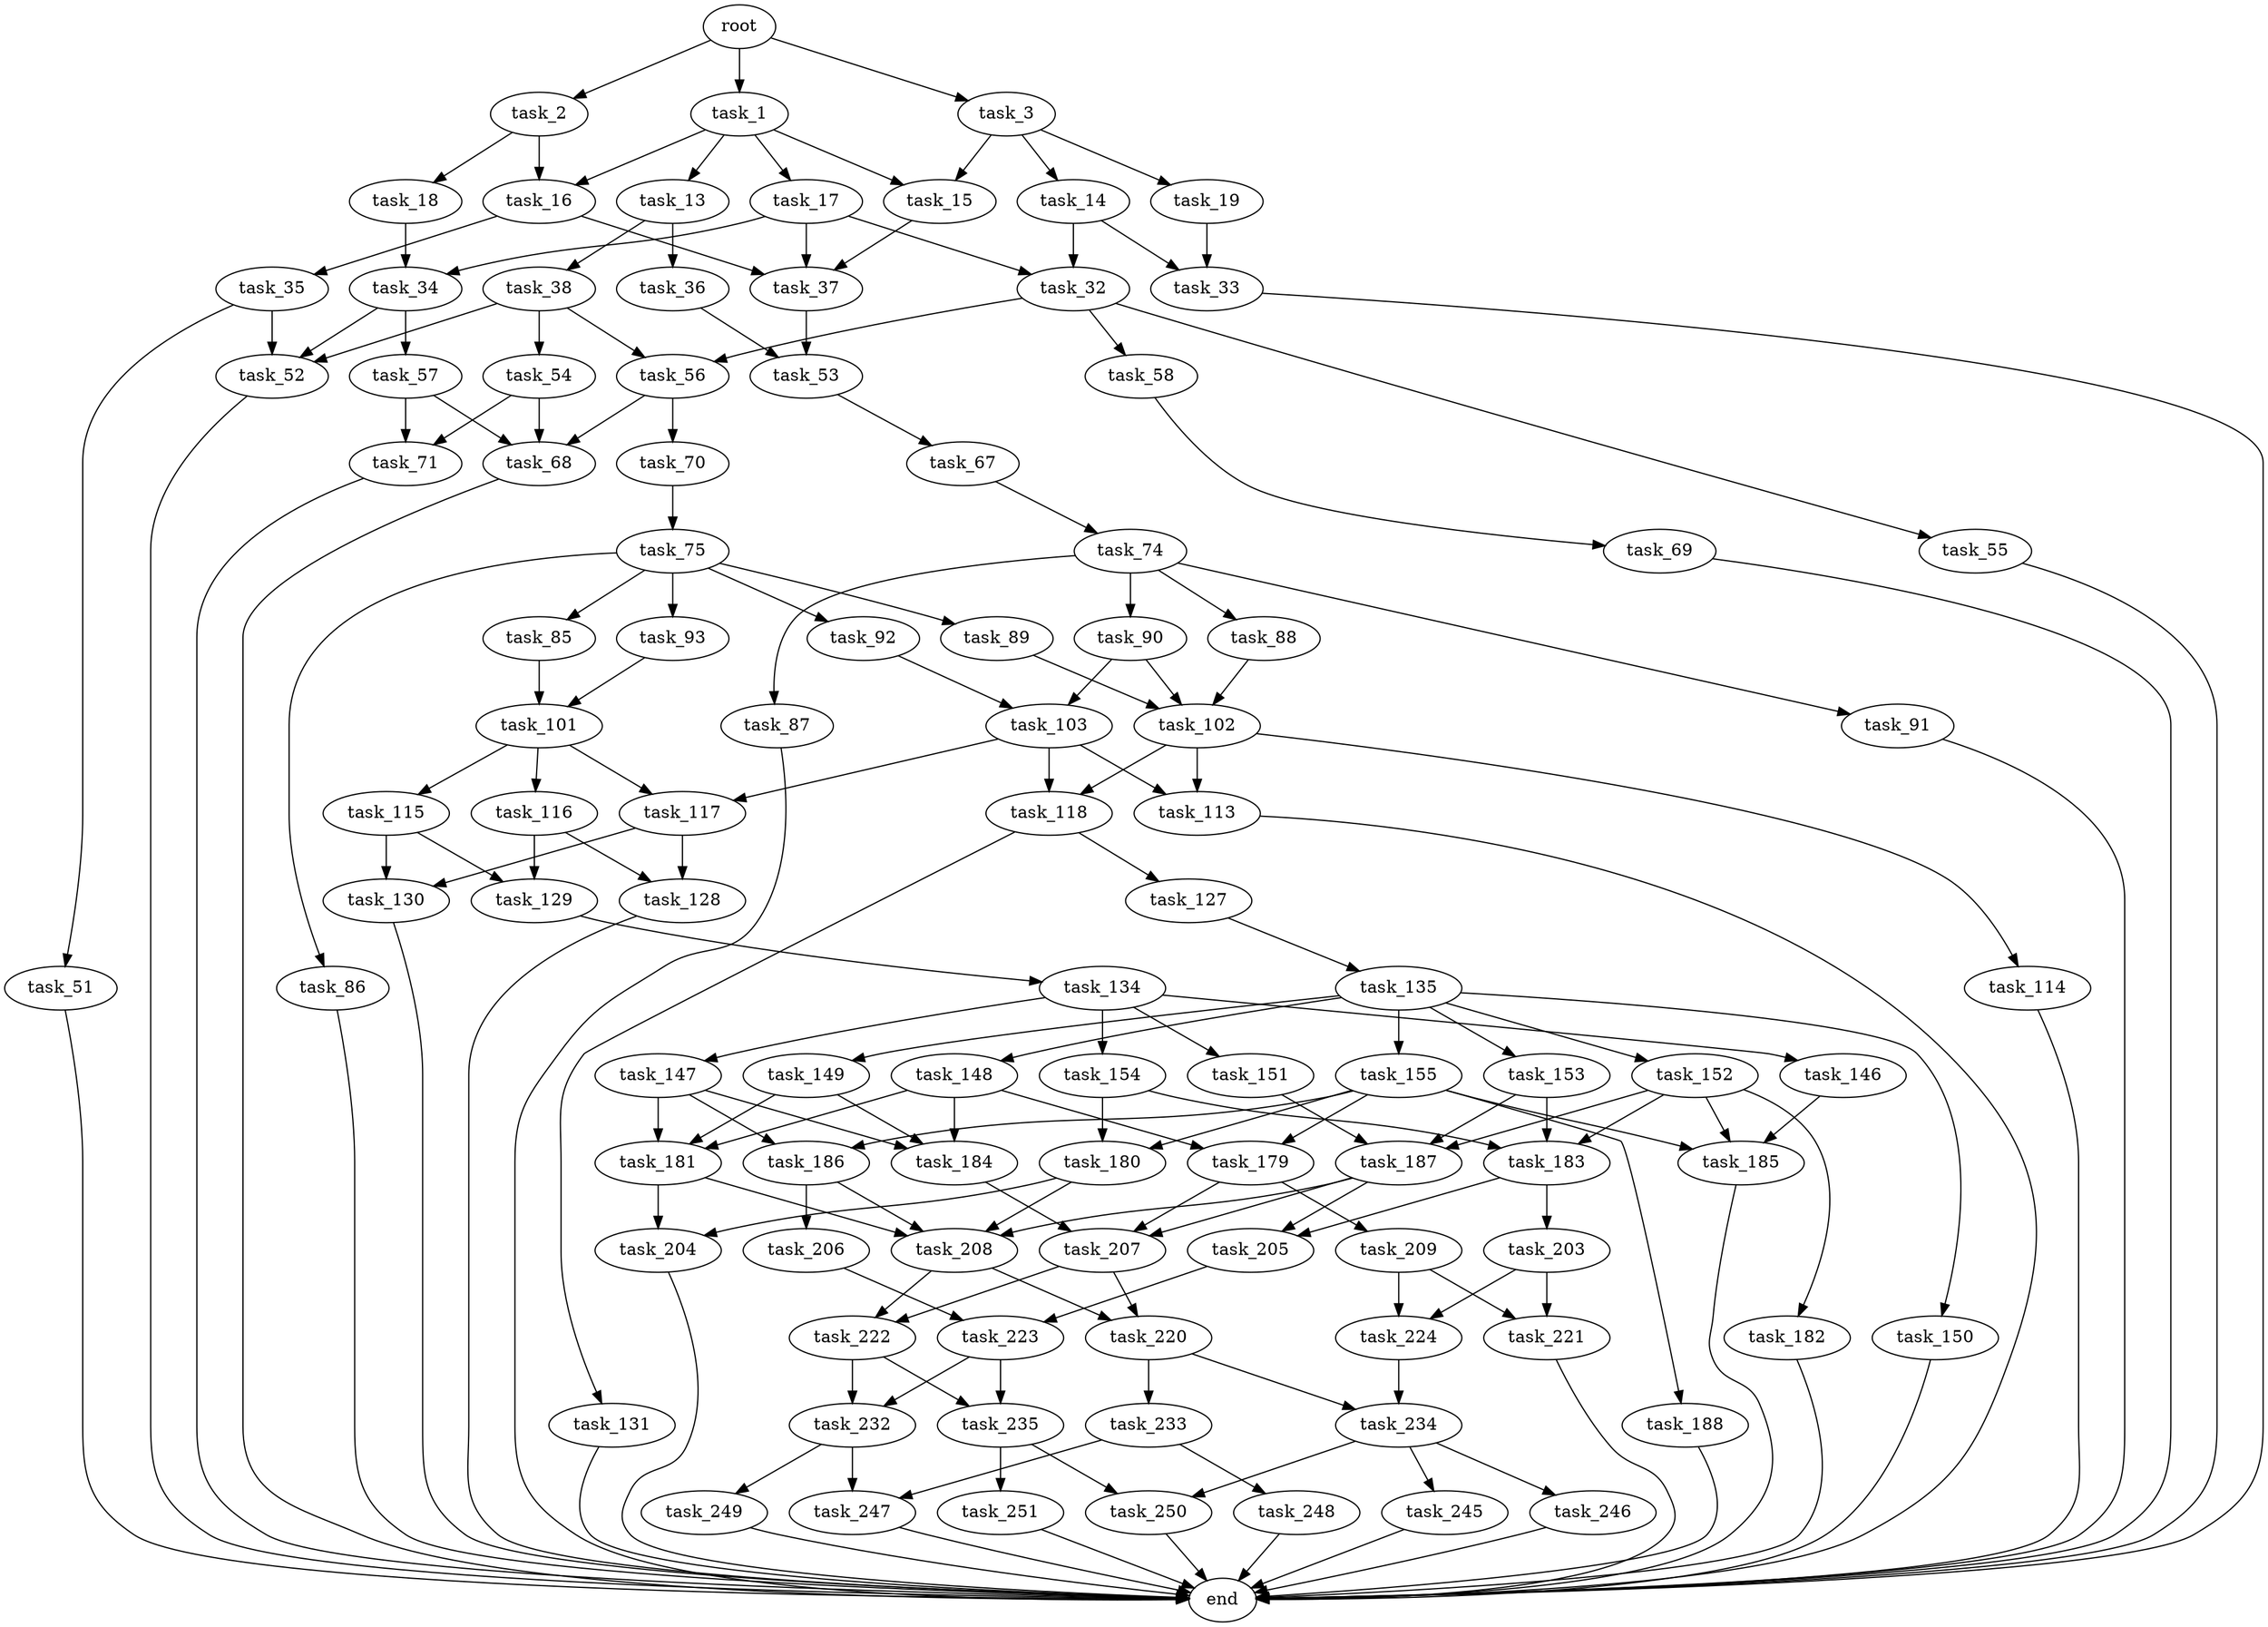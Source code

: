 digraph G {
  root [size="0.000000"];
  task_1 [size="5616305882.000000"];
  task_2 [size="8078648253.000000"];
  task_3 [size="28991029248.000000"];
  task_13 [size="76975945323.000000"];
  task_15 [size="10652505458.000000"];
  task_16 [size="226316632140.000000"];
  task_17 [size="231928233984.000000"];
  task_18 [size="1073741824000.000000"];
  task_14 [size="82286743539.000000"];
  task_19 [size="189689634625.000000"];
  task_36 [size="1073741824000.000000"];
  task_38 [size="25767590277.000000"];
  task_32 [size="29661535964.000000"];
  task_33 [size="129150979884.000000"];
  task_37 [size="231928233984.000000"];
  task_35 [size="299067982029.000000"];
  task_34 [size="338087025963.000000"];
  task_55 [size="541079103852.000000"];
  task_56 [size="28991029248.000000"];
  task_58 [size="43807900441.000000"];
  end [size="0.000000"];
  task_52 [size="231928233984.000000"];
  task_57 [size="368293445632.000000"];
  task_51 [size="13875323368.000000"];
  task_53 [size="68719476736.000000"];
  task_54 [size="1073741824000.000000"];
  task_67 [size="368293445632.000000"];
  task_68 [size="231928233984.000000"];
  task_71 [size="8589934592.000000"];
  task_70 [size="184396729800.000000"];
  task_69 [size="13059192517.000000"];
  task_74 [size="134217728000.000000"];
  task_75 [size="134217728000.000000"];
  task_87 [size="4506908718.000000"];
  task_88 [size="451769728383.000000"];
  task_90 [size="1073741824000.000000"];
  task_91 [size="649609939969.000000"];
  task_85 [size="24915467565.000000"];
  task_86 [size="103998216172.000000"];
  task_89 [size="78267365364.000000"];
  task_92 [size="368293445632.000000"];
  task_93 [size="48777180403.000000"];
  task_101 [size="131437419312.000000"];
  task_102 [size="549755813888.000000"];
  task_103 [size="554491477261.000000"];
  task_115 [size="39716495047.000000"];
  task_116 [size="231928233984.000000"];
  task_117 [size="134217728000.000000"];
  task_113 [size="28991029248.000000"];
  task_114 [size="13237898364.000000"];
  task_118 [size="8707762784.000000"];
  task_129 [size="1655064685.000000"];
  task_130 [size="423001630333.000000"];
  task_128 [size="782757789696.000000"];
  task_127 [size="198572382060.000000"];
  task_131 [size="490282757231.000000"];
  task_135 [size="782757789696.000000"];
  task_134 [size="549755813888.000000"];
  task_146 [size="782757789696.000000"];
  task_147 [size="134217728000.000000"];
  task_151 [size="1073741824000.000000"];
  task_154 [size="37530033450.000000"];
  task_148 [size="194074311609.000000"];
  task_149 [size="422815903051.000000"];
  task_150 [size="13823795031.000000"];
  task_152 [size="8589934592.000000"];
  task_153 [size="160301214552.000000"];
  task_155 [size="2533934392.000000"];
  task_185 [size="28991029248.000000"];
  task_181 [size="45668103063.000000"];
  task_184 [size="267325288395.000000"];
  task_186 [size="368293445632.000000"];
  task_179 [size="1307585973.000000"];
  task_187 [size="4001325196.000000"];
  task_182 [size="782757789696.000000"];
  task_183 [size="134217728000.000000"];
  task_180 [size="3709410877.000000"];
  task_188 [size="28991029248.000000"];
  task_207 [size="549755813888.000000"];
  task_209 [size="28991029248.000000"];
  task_204 [size="41465546358.000000"];
  task_208 [size="782757789696.000000"];
  task_203 [size="321870349632.000000"];
  task_205 [size="15235786781.000000"];
  task_206 [size="28991029248.000000"];
  task_221 [size="4852682454.000000"];
  task_224 [size="8401749646.000000"];
  task_223 [size="782757789696.000000"];
  task_220 [size="1363462164.000000"];
  task_222 [size="13025327062.000000"];
  task_233 [size="13358508048.000000"];
  task_234 [size="42500357469.000000"];
  task_232 [size="38893730088.000000"];
  task_235 [size="549755813888.000000"];
  task_247 [size="59246069817.000000"];
  task_249 [size="17708342561.000000"];
  task_248 [size="549755813888.000000"];
  task_245 [size="28991029248.000000"];
  task_246 [size="8692930681.000000"];
  task_250 [size="486893587344.000000"];
  task_251 [size="8589934592.000000"];

  root -> task_1 [size="1.000000"];
  root -> task_2 [size="1.000000"];
  root -> task_3 [size="1.000000"];
  task_1 -> task_13 [size="134217728.000000"];
  task_1 -> task_15 [size="134217728.000000"];
  task_1 -> task_16 [size="134217728.000000"];
  task_1 -> task_17 [size="134217728.000000"];
  task_2 -> task_16 [size="679477248.000000"];
  task_2 -> task_18 [size="679477248.000000"];
  task_3 -> task_14 [size="75497472.000000"];
  task_3 -> task_15 [size="75497472.000000"];
  task_3 -> task_19 [size="75497472.000000"];
  task_13 -> task_36 [size="301989888.000000"];
  task_13 -> task_38 [size="301989888.000000"];
  task_15 -> task_37 [size="209715200.000000"];
  task_16 -> task_35 [size="209715200.000000"];
  task_16 -> task_37 [size="209715200.000000"];
  task_17 -> task_32 [size="301989888.000000"];
  task_17 -> task_34 [size="301989888.000000"];
  task_17 -> task_37 [size="301989888.000000"];
  task_18 -> task_34 [size="838860800.000000"];
  task_14 -> task_32 [size="209715200.000000"];
  task_14 -> task_33 [size="209715200.000000"];
  task_19 -> task_33 [size="301989888.000000"];
  task_36 -> task_53 [size="838860800.000000"];
  task_38 -> task_52 [size="33554432.000000"];
  task_38 -> task_54 [size="33554432.000000"];
  task_38 -> task_56 [size="33554432.000000"];
  task_32 -> task_55 [size="536870912.000000"];
  task_32 -> task_56 [size="536870912.000000"];
  task_32 -> task_58 [size="536870912.000000"];
  task_33 -> end [size="1.000000"];
  task_37 -> task_53 [size="301989888.000000"];
  task_35 -> task_51 [size="838860800.000000"];
  task_35 -> task_52 [size="838860800.000000"];
  task_34 -> task_52 [size="679477248.000000"];
  task_34 -> task_57 [size="679477248.000000"];
  task_55 -> end [size="1.000000"];
  task_56 -> task_68 [size="75497472.000000"];
  task_56 -> task_70 [size="75497472.000000"];
  task_58 -> task_69 [size="838860800.000000"];
  task_52 -> end [size="1.000000"];
  task_57 -> task_68 [size="411041792.000000"];
  task_57 -> task_71 [size="411041792.000000"];
  task_51 -> end [size="1.000000"];
  task_53 -> task_67 [size="134217728.000000"];
  task_54 -> task_68 [size="838860800.000000"];
  task_54 -> task_71 [size="838860800.000000"];
  task_67 -> task_74 [size="411041792.000000"];
  task_68 -> end [size="1.000000"];
  task_71 -> end [size="1.000000"];
  task_70 -> task_75 [size="301989888.000000"];
  task_69 -> end [size="1.000000"];
  task_74 -> task_87 [size="209715200.000000"];
  task_74 -> task_88 [size="209715200.000000"];
  task_74 -> task_90 [size="209715200.000000"];
  task_74 -> task_91 [size="209715200.000000"];
  task_75 -> task_85 [size="209715200.000000"];
  task_75 -> task_86 [size="209715200.000000"];
  task_75 -> task_89 [size="209715200.000000"];
  task_75 -> task_92 [size="209715200.000000"];
  task_75 -> task_93 [size="209715200.000000"];
  task_87 -> end [size="1.000000"];
  task_88 -> task_102 [size="679477248.000000"];
  task_90 -> task_102 [size="838860800.000000"];
  task_90 -> task_103 [size="838860800.000000"];
  task_91 -> end [size="1.000000"];
  task_85 -> task_101 [size="679477248.000000"];
  task_86 -> end [size="1.000000"];
  task_89 -> task_102 [size="75497472.000000"];
  task_92 -> task_103 [size="411041792.000000"];
  task_93 -> task_101 [size="838860800.000000"];
  task_101 -> task_115 [size="134217728.000000"];
  task_101 -> task_116 [size="134217728.000000"];
  task_101 -> task_117 [size="134217728.000000"];
  task_102 -> task_113 [size="536870912.000000"];
  task_102 -> task_114 [size="536870912.000000"];
  task_102 -> task_118 [size="536870912.000000"];
  task_103 -> task_113 [size="411041792.000000"];
  task_103 -> task_117 [size="411041792.000000"];
  task_103 -> task_118 [size="411041792.000000"];
  task_115 -> task_129 [size="679477248.000000"];
  task_115 -> task_130 [size="679477248.000000"];
  task_116 -> task_128 [size="301989888.000000"];
  task_116 -> task_129 [size="301989888.000000"];
  task_117 -> task_128 [size="209715200.000000"];
  task_117 -> task_130 [size="209715200.000000"];
  task_113 -> end [size="1.000000"];
  task_114 -> end [size="1.000000"];
  task_118 -> task_127 [size="411041792.000000"];
  task_118 -> task_131 [size="411041792.000000"];
  task_129 -> task_134 [size="75497472.000000"];
  task_130 -> end [size="1.000000"];
  task_128 -> end [size="1.000000"];
  task_127 -> task_135 [size="134217728.000000"];
  task_131 -> end [size="1.000000"];
  task_135 -> task_148 [size="679477248.000000"];
  task_135 -> task_149 [size="679477248.000000"];
  task_135 -> task_150 [size="679477248.000000"];
  task_135 -> task_152 [size="679477248.000000"];
  task_135 -> task_153 [size="679477248.000000"];
  task_135 -> task_155 [size="679477248.000000"];
  task_134 -> task_146 [size="536870912.000000"];
  task_134 -> task_147 [size="536870912.000000"];
  task_134 -> task_151 [size="536870912.000000"];
  task_134 -> task_154 [size="536870912.000000"];
  task_146 -> task_185 [size="679477248.000000"];
  task_147 -> task_181 [size="209715200.000000"];
  task_147 -> task_184 [size="209715200.000000"];
  task_147 -> task_186 [size="209715200.000000"];
  task_151 -> task_187 [size="838860800.000000"];
  task_154 -> task_180 [size="33554432.000000"];
  task_154 -> task_183 [size="33554432.000000"];
  task_148 -> task_179 [size="209715200.000000"];
  task_148 -> task_181 [size="209715200.000000"];
  task_148 -> task_184 [size="209715200.000000"];
  task_149 -> task_181 [size="411041792.000000"];
  task_149 -> task_184 [size="411041792.000000"];
  task_150 -> end [size="1.000000"];
  task_152 -> task_182 [size="33554432.000000"];
  task_152 -> task_183 [size="33554432.000000"];
  task_152 -> task_185 [size="33554432.000000"];
  task_152 -> task_187 [size="33554432.000000"];
  task_153 -> task_183 [size="134217728.000000"];
  task_153 -> task_187 [size="134217728.000000"];
  task_155 -> task_179 [size="75497472.000000"];
  task_155 -> task_180 [size="75497472.000000"];
  task_155 -> task_185 [size="75497472.000000"];
  task_155 -> task_186 [size="75497472.000000"];
  task_155 -> task_188 [size="75497472.000000"];
  task_185 -> end [size="1.000000"];
  task_181 -> task_204 [size="33554432.000000"];
  task_181 -> task_208 [size="33554432.000000"];
  task_184 -> task_207 [size="209715200.000000"];
  task_186 -> task_206 [size="411041792.000000"];
  task_186 -> task_208 [size="411041792.000000"];
  task_179 -> task_207 [size="33554432.000000"];
  task_179 -> task_209 [size="33554432.000000"];
  task_187 -> task_205 [size="134217728.000000"];
  task_187 -> task_207 [size="134217728.000000"];
  task_187 -> task_208 [size="134217728.000000"];
  task_182 -> end [size="1.000000"];
  task_183 -> task_203 [size="209715200.000000"];
  task_183 -> task_205 [size="209715200.000000"];
  task_180 -> task_204 [size="75497472.000000"];
  task_180 -> task_208 [size="75497472.000000"];
  task_188 -> end [size="1.000000"];
  task_207 -> task_220 [size="536870912.000000"];
  task_207 -> task_222 [size="536870912.000000"];
  task_209 -> task_221 [size="75497472.000000"];
  task_209 -> task_224 [size="75497472.000000"];
  task_204 -> end [size="1.000000"];
  task_208 -> task_220 [size="679477248.000000"];
  task_208 -> task_222 [size="679477248.000000"];
  task_203 -> task_221 [size="536870912.000000"];
  task_203 -> task_224 [size="536870912.000000"];
  task_205 -> task_223 [size="301989888.000000"];
  task_206 -> task_223 [size="75497472.000000"];
  task_221 -> end [size="1.000000"];
  task_224 -> task_234 [size="209715200.000000"];
  task_223 -> task_232 [size="679477248.000000"];
  task_223 -> task_235 [size="679477248.000000"];
  task_220 -> task_233 [size="33554432.000000"];
  task_220 -> task_234 [size="33554432.000000"];
  task_222 -> task_232 [size="679477248.000000"];
  task_222 -> task_235 [size="679477248.000000"];
  task_233 -> task_247 [size="301989888.000000"];
  task_233 -> task_248 [size="301989888.000000"];
  task_234 -> task_245 [size="838860800.000000"];
  task_234 -> task_246 [size="838860800.000000"];
  task_234 -> task_250 [size="838860800.000000"];
  task_232 -> task_247 [size="134217728.000000"];
  task_232 -> task_249 [size="134217728.000000"];
  task_235 -> task_250 [size="536870912.000000"];
  task_235 -> task_251 [size="536870912.000000"];
  task_247 -> end [size="1.000000"];
  task_249 -> end [size="1.000000"];
  task_248 -> end [size="1.000000"];
  task_245 -> end [size="1.000000"];
  task_246 -> end [size="1.000000"];
  task_250 -> end [size="1.000000"];
  task_251 -> end [size="1.000000"];
}
